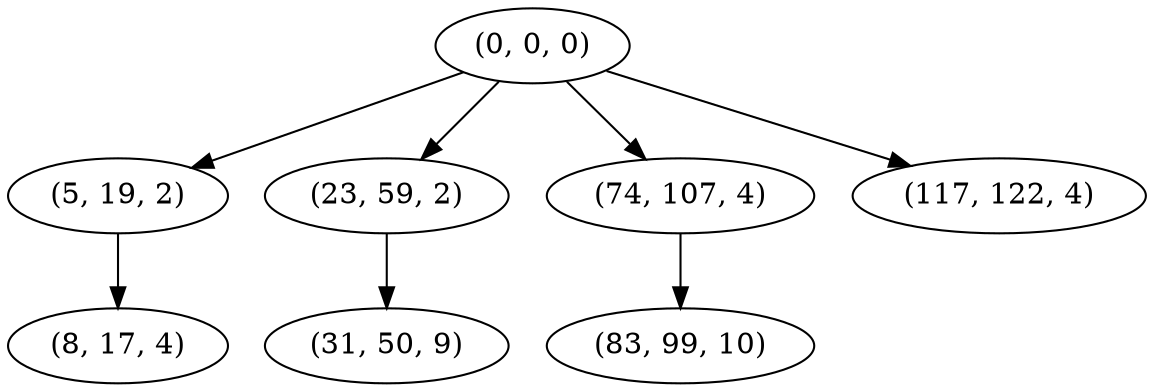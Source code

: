 digraph tree {
    "(0, 0, 0)";
    "(5, 19, 2)";
    "(8, 17, 4)";
    "(23, 59, 2)";
    "(31, 50, 9)";
    "(74, 107, 4)";
    "(83, 99, 10)";
    "(117, 122, 4)";
    "(0, 0, 0)" -> "(5, 19, 2)";
    "(0, 0, 0)" -> "(23, 59, 2)";
    "(0, 0, 0)" -> "(74, 107, 4)";
    "(0, 0, 0)" -> "(117, 122, 4)";
    "(5, 19, 2)" -> "(8, 17, 4)";
    "(23, 59, 2)" -> "(31, 50, 9)";
    "(74, 107, 4)" -> "(83, 99, 10)";
}

